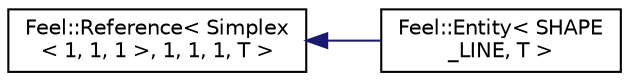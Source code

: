 digraph "Graphical Class Hierarchy"
{
 // LATEX_PDF_SIZE
  edge [fontname="Helvetica",fontsize="10",labelfontname="Helvetica",labelfontsize="10"];
  node [fontname="Helvetica",fontsize="10",shape=record];
  rankdir="LR";
  Node0 [label="Feel::Reference\< Simplex\l\< 1, 1, 1 \>, 1, 1, 1, T \>",height=0.2,width=0.4,color="black", fillcolor="white", style="filled",URL="$classFeel_1_1Reference.html",tooltip=" "];
  Node0 -> Node1 [dir="back",color="midnightblue",fontsize="10",style="solid",fontname="Helvetica"];
  Node1 [label="Feel::Entity\< SHAPE\l_LINE, T \>",height=0.2,width=0.4,color="black", fillcolor="white", style="filled",URL="$classFeel_1_1Entity_3_01SHAPE__LINE_00_01T_01_4.html",tooltip=" "];
}
